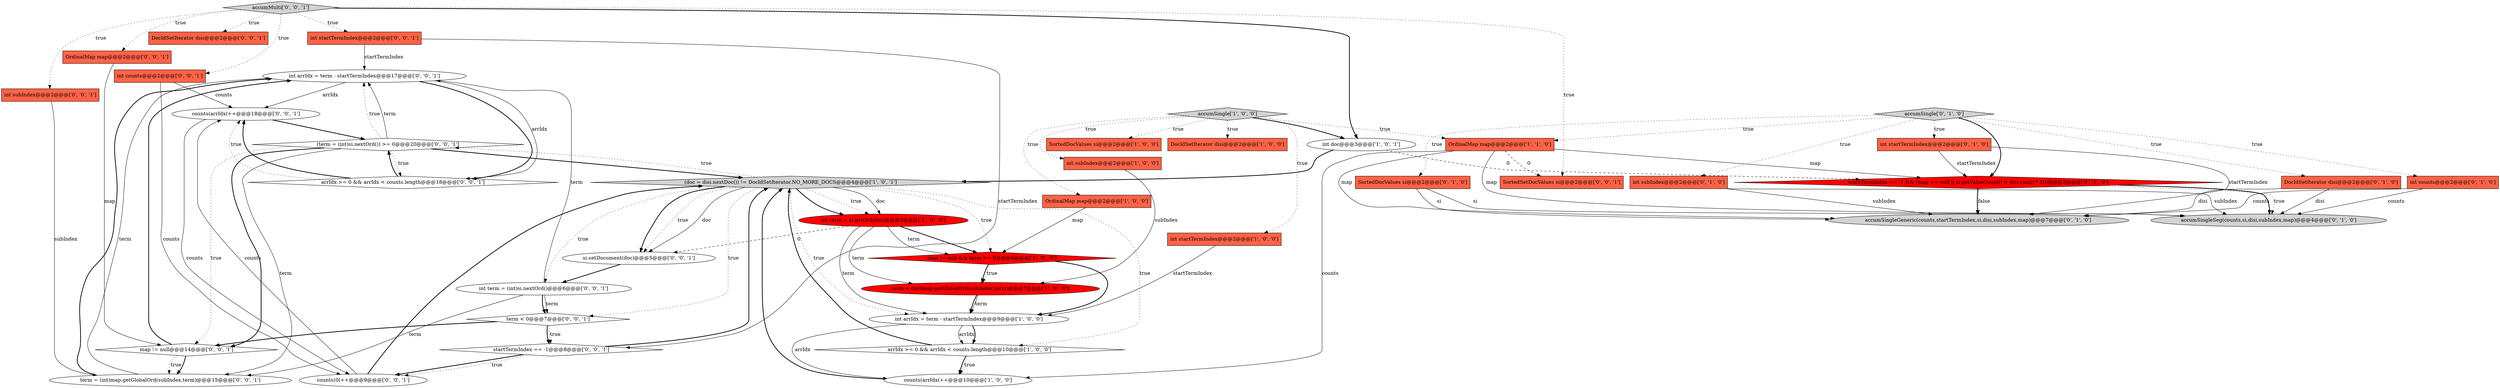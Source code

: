 digraph {
30 [style = filled, label = "int startTermIndex@@@2@@@['0', '0', '1']", fillcolor = tomato, shape = box image = "AAA0AAABBB3BBB"];
26 [style = filled, label = "OrdinalMap map@@@2@@@['0', '0', '1']", fillcolor = tomato, shape = box image = "AAA0AAABBB3BBB"];
16 [style = filled, label = "startTermIndex == -1 && (map == null || si.getValueCount() < disi.cost() * 10)@@@3@@@['0', '1', '0']", fillcolor = red, shape = diamond image = "AAA1AAABBB2BBB"];
40 [style = filled, label = "int term = (int)si.nextOrd()@@@6@@@['0', '0', '1']", fillcolor = white, shape = ellipse image = "AAA0AAABBB3BBB"];
6 [style = filled, label = "int subIndex@@@2@@@['1', '0', '0']", fillcolor = tomato, shape = box image = "AAA0AAABBB1BBB"];
1 [style = filled, label = "accumSingle['1', '0', '0']", fillcolor = lightgray, shape = diamond image = "AAA0AAABBB1BBB"];
22 [style = filled, label = "int subIndex@@@2@@@['0', '1', '0']", fillcolor = tomato, shape = box image = "AAA0AAABBB2BBB"];
15 [style = filled, label = "SortedDocValues si@@@2@@@['0', '1', '0']", fillcolor = tomato, shape = box image = "AAA0AAABBB2BBB"];
0 [style = filled, label = "counts(arrIdx(++@@@10@@@['1', '0', '0']", fillcolor = white, shape = ellipse image = "AAA0AAABBB1BBB"];
3 [style = filled, label = "int arrIdx = term - startTermIndex@@@9@@@['1', '0', '0']", fillcolor = white, shape = ellipse image = "AAA0AAABBB1BBB"];
5 [style = filled, label = "DocIdSetIterator disi@@@2@@@['1', '0', '0']", fillcolor = tomato, shape = box image = "AAA0AAABBB1BBB"];
14 [style = filled, label = "term = (int)map.getGlobalOrd(subIndex,term)@@@7@@@['1', '0', '0']", fillcolor = red, shape = ellipse image = "AAA1AAABBB1BBB"];
28 [style = filled, label = "(term = (int)si.nextOrd()) >= 0@@@20@@@['0', '0', '1']", fillcolor = white, shape = diamond image = "AAA0AAABBB3BBB"];
11 [style = filled, label = "OrdinalMap map@@@2@@@['1', '1', '0']", fillcolor = tomato, shape = box image = "AAA0AAABBB1BBB"];
35 [style = filled, label = "DocIdSetIterator disi@@@2@@@['0', '0', '1']", fillcolor = tomato, shape = box image = "AAA0AAABBB3BBB"];
24 [style = filled, label = "int counts@@@2@@@['0', '0', '1']", fillcolor = tomato, shape = box image = "AAA0AAABBB3BBB"];
9 [style = filled, label = "SortedDocValues si@@@2@@@['1', '0', '0']", fillcolor = tomato, shape = box image = "AAA0AAABBB1BBB"];
18 [style = filled, label = "int startTermIndex@@@2@@@['0', '1', '0']", fillcolor = tomato, shape = box image = "AAA0AAABBB2BBB"];
21 [style = filled, label = "int counts@@@2@@@['0', '1', '0']", fillcolor = tomato, shape = box image = "AAA0AAABBB2BBB"];
8 [style = filled, label = "map != null && term >= 0@@@6@@@['1', '0', '0']", fillcolor = red, shape = diamond image = "AAA1AAABBB1BBB"];
32 [style = filled, label = "int subIndex@@@2@@@['0', '0', '1']", fillcolor = tomato, shape = box image = "AAA0AAABBB3BBB"];
7 [style = filled, label = "int term = si.getOrd(doc)@@@5@@@['1', '0', '0']", fillcolor = red, shape = ellipse image = "AAA1AAABBB1BBB"];
19 [style = filled, label = "accumSingleSeg(counts,si,disi,subIndex,map)@@@4@@@['0', '1', '0']", fillcolor = lightgray, shape = ellipse image = "AAA0AAABBB2BBB"];
36 [style = filled, label = "SortedSetDocValues si@@@2@@@['0', '0', '1']", fillcolor = tomato, shape = box image = "AAA0AAABBB3BBB"];
25 [style = filled, label = "int arrIdx = term - startTermIndex@@@17@@@['0', '0', '1']", fillcolor = white, shape = ellipse image = "AAA0AAABBB3BBB"];
37 [style = filled, label = "accumMulti['0', '0', '1']", fillcolor = lightgray, shape = diamond image = "AAA0AAABBB3BBB"];
38 [style = filled, label = "map != null@@@14@@@['0', '0', '1']", fillcolor = white, shape = diamond image = "AAA0AAABBB3BBB"];
39 [style = filled, label = "si.setDocument(doc)@@@5@@@['0', '0', '1']", fillcolor = white, shape = ellipse image = "AAA0AAABBB3BBB"];
10 [style = filled, label = "OrdinalMap map@@@2@@@['1', '0', '0']", fillcolor = tomato, shape = box image = "AAA0AAABBB1BBB"];
31 [style = filled, label = "counts(0(++@@@9@@@['0', '0', '1']", fillcolor = white, shape = ellipse image = "AAA0AAABBB3BBB"];
13 [style = filled, label = "arrIdx >= 0 && arrIdx < counts.length@@@10@@@['1', '0', '0']", fillcolor = white, shape = diamond image = "AAA0AAABBB1BBB"];
23 [style = filled, label = "accumSingleGeneric(counts,startTermIndex,si,disi,subIndex,map)@@@7@@@['0', '1', '0']", fillcolor = lightgray, shape = ellipse image = "AAA0AAABBB2BBB"];
4 [style = filled, label = "int startTermIndex@@@2@@@['1', '0', '0']", fillcolor = tomato, shape = box image = "AAA0AAABBB1BBB"];
17 [style = filled, label = "DocIdSetIterator disi@@@2@@@['0', '1', '0']", fillcolor = tomato, shape = box image = "AAA0AAABBB2BBB"];
2 [style = filled, label = "int doc@@@3@@@['1', '0', '1']", fillcolor = white, shape = ellipse image = "AAA0AAABBB1BBB"];
33 [style = filled, label = "counts(arrIdx(++@@@18@@@['0', '0', '1']", fillcolor = white, shape = ellipse image = "AAA0AAABBB3BBB"];
27 [style = filled, label = "term = (int)map.getGlobalOrd(subIndex,term)@@@15@@@['0', '0', '1']", fillcolor = white, shape = ellipse image = "AAA0AAABBB3BBB"];
12 [style = filled, label = "(doc = disi.nextDoc()) != DocIdSetIterator.NO_MORE_DOCS@@@4@@@['1', '0', '1']", fillcolor = lightgray, shape = diamond image = "AAA0AAABBB1BBB"];
29 [style = filled, label = "arrIdx >= 0 && arrIdx < counts.length@@@18@@@['0', '0', '1']", fillcolor = white, shape = diamond image = "AAA0AAABBB3BBB"];
20 [style = filled, label = "accumSingle['0', '1', '0']", fillcolor = lightgray, shape = diamond image = "AAA0AAABBB2BBB"];
41 [style = filled, label = "startTermIndex == -1@@@8@@@['0', '0', '1']", fillcolor = white, shape = diamond image = "AAA0AAABBB3BBB"];
34 [style = filled, label = "term < 0@@@7@@@['0', '0', '1']", fillcolor = white, shape = diamond image = "AAA0AAABBB3BBB"];
14->3 [style = bold, label=""];
22->19 [style = solid, label="subIndex"];
12->39 [style = dotted, label="true"];
12->40 [style = dotted, label="true"];
40->25 [style = solid, label="term"];
20->11 [style = dotted, label="true"];
12->8 [style = dotted, label="true"];
28->25 [style = dotted, label="true"];
14->3 [style = solid, label="term"];
28->38 [style = bold, label=""];
15->19 [style = solid, label="si"];
24->31 [style = solid, label="counts"];
25->29 [style = bold, label=""];
18->23 [style = solid, label="startTermIndex"];
16->23 [style = dotted, label="false"];
7->8 [style = bold, label=""];
12->7 [style = bold, label=""];
28->25 [style = solid, label="term"];
20->16 [style = bold, label=""];
17->19 [style = solid, label="disi"];
20->18 [style = dotted, label="true"];
37->36 [style = dotted, label="true"];
1->6 [style = dotted, label="true"];
10->8 [style = solid, label="map"];
27->25 [style = bold, label=""];
20->15 [style = dotted, label="true"];
12->34 [style = dotted, label="true"];
11->19 [style = solid, label="map"];
12->3 [style = dotted, label="true"];
40->27 [style = solid, label="term"];
33->28 [style = bold, label=""];
4->3 [style = solid, label="startTermIndex"];
27->25 [style = solid, label="term"];
1->4 [style = dotted, label="true"];
40->34 [style = bold, label=""];
16->19 [style = bold, label=""];
11->36 [style = dashed, label="0"];
28->29 [style = dotted, label="true"];
28->27 [style = solid, label="term"];
13->12 [style = bold, label=""];
21->23 [style = solid, label="counts"];
13->0 [style = dotted, label="true"];
21->19 [style = solid, label="counts"];
2->16 [style = dashed, label="0"];
3->0 [style = solid, label="arrIdx"];
8->14 [style = dotted, label="true"];
38->25 [style = bold, label=""];
28->38 [style = dotted, label="true"];
20->22 [style = dotted, label="true"];
34->38 [style = bold, label=""];
7->39 [style = dashed, label="0"];
12->7 [style = dotted, label="true"];
13->0 [style = bold, label=""];
3->13 [style = solid, label="arrIdx"];
1->10 [style = dotted, label="true"];
38->27 [style = dotted, label="true"];
20->17 [style = dotted, label="true"];
0->12 [style = bold, label=""];
26->38 [style = solid, label="map"];
8->3 [style = bold, label=""];
11->16 [style = solid, label="map"];
8->14 [style = bold, label=""];
38->27 [style = bold, label=""];
40->34 [style = solid, label="term"];
16->23 [style = bold, label=""];
28->12 [style = bold, label=""];
31->12 [style = bold, label=""];
32->27 [style = solid, label="subIndex"];
37->35 [style = dotted, label="true"];
12->13 [style = dotted, label="true"];
12->7 [style = solid, label="doc"];
7->3 [style = solid, label="term"];
37->32 [style = dotted, label="true"];
6->14 [style = solid, label="subIndex"];
12->39 [style = solid, label="doc"];
37->26 [style = dotted, label="true"];
39->40 [style = bold, label=""];
1->9 [style = dotted, label="true"];
22->23 [style = solid, label="subIndex"];
7->8 [style = solid, label="term"];
11->0 [style = solid, label="counts"];
24->33 [style = solid, label="counts"];
30->25 [style = solid, label="startTermIndex"];
41->31 [style = bold, label=""];
1->2 [style = bold, label=""];
37->2 [style = bold, label=""];
41->12 [style = bold, label=""];
12->39 [style = bold, label=""];
16->19 [style = dotted, label="true"];
41->31 [style = dotted, label="true"];
11->23 [style = solid, label="map"];
25->33 [style = solid, label="arrIdx"];
33->31 [style = solid, label="counts"];
37->24 [style = dotted, label="true"];
1->11 [style = dotted, label="true"];
25->29 [style = solid, label="arrIdx"];
34->41 [style = bold, label=""];
20->21 [style = dotted, label="true"];
18->16 [style = solid, label="startTermIndex"];
17->23 [style = solid, label="disi"];
2->12 [style = bold, label=""];
37->30 [style = dotted, label="true"];
12->28 [style = dotted, label="true"];
29->28 [style = bold, label=""];
29->33 [style = bold, label=""];
34->41 [style = dotted, label="true"];
15->23 [style = solid, label="si"];
3->13 [style = bold, label=""];
30->41 [style = solid, label="startTermIndex"];
31->33 [style = solid, label="counts"];
29->33 [style = dotted, label="true"];
7->14 [style = solid, label="term"];
1->5 [style = dotted, label="true"];
}
